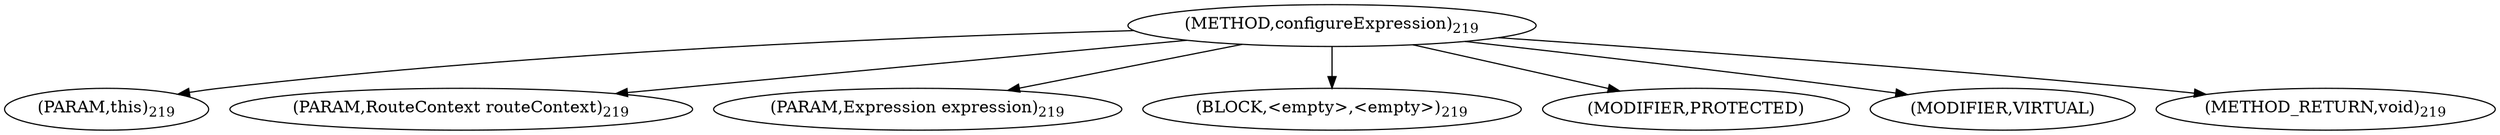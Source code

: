 digraph "configureExpression" {  
"534" [label = <(METHOD,configureExpression)<SUB>219</SUB>> ]
"535" [label = <(PARAM,this)<SUB>219</SUB>> ]
"536" [label = <(PARAM,RouteContext routeContext)<SUB>219</SUB>> ]
"537" [label = <(PARAM,Expression expression)<SUB>219</SUB>> ]
"538" [label = <(BLOCK,&lt;empty&gt;,&lt;empty&gt;)<SUB>219</SUB>> ]
"539" [label = <(MODIFIER,PROTECTED)> ]
"540" [label = <(MODIFIER,VIRTUAL)> ]
"541" [label = <(METHOD_RETURN,void)<SUB>219</SUB>> ]
  "534" -> "535" 
  "534" -> "536" 
  "534" -> "537" 
  "534" -> "538" 
  "534" -> "539" 
  "534" -> "540" 
  "534" -> "541" 
}
